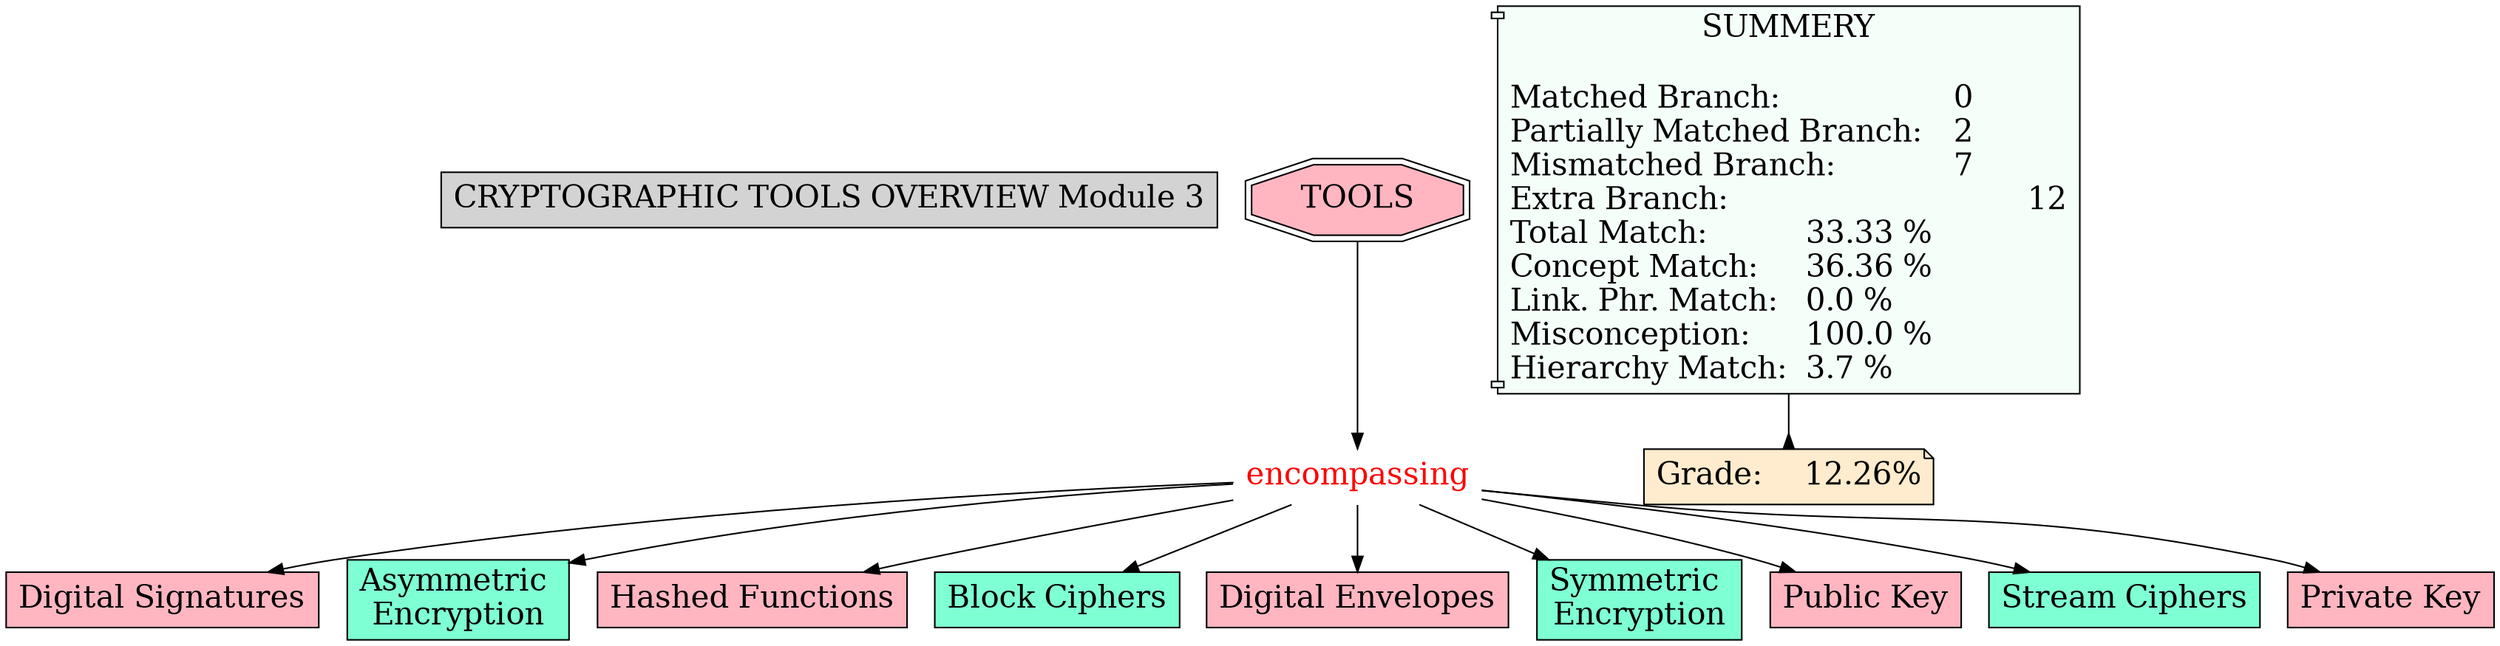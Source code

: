 // The Round Table
digraph {
	"1S3Z7P3NP-91HYWR-9V7" [label="CRYPTOGRAPHIC TOOLS OVERVIEW Module 3" Gsplines=true fontsize=20 shape=rect style=filled]
	"1S48NL75W-JTZRK7-V77" [label=encompassing Gsplines=true fontcolor=red fontsize=20 shape=none]
	"1S46NXV21-2B66DJ1-GMH" [label="Digital Signatures
" Gsplines=true fillcolor="#FFB6C1" fontsize=20 shape=rect style=filled]
	"1S48NL75W-JTZRK7-V77" -> "1S46NXV21-2B66DJ1-GMH" [constraint=true]
	"1S48NKL9N-2D1GYKV-V69" [label=TOOLS Gsplines=true fillcolor="#FFB6C1" fontsize=20 shape=doubleoctagon style=filled]
	"1S48NL75W-JTZRK7-V77" [label=encompassing Gsplines=true fontcolor=red fontsize=20 shape=none]
	"1S48NKL9N-2D1GYKV-V69" -> "1S48NL75W-JTZRK7-V77" [constraint=true]
	"1S48NL75W-JTZRK7-V77" [label=encompassing Gsplines=true fontcolor=red fontsize=20 shape=none]
	"1S46NZP1N-25WL1CK-GPW" [label="Asymmetric 
Encryption" Gsplines=true fillcolor=aquamarine fontsize=20 shape=rect style=filled]
	"1S48NL75W-JTZRK7-V77" -> "1S46NZP1N-25WL1CK-GPW" [constraint=true]
	"1S48NL75W-JTZRK7-V77" [label=encompassing Gsplines=true fontcolor=red fontsize=20 shape=none]
	"1S46P02R4-1C3YQN0-GQQ" [label="Hashed Functions
" Gsplines=true fillcolor="#FFB6C1" fontsize=20 shape=rect style=filled]
	"1S48NL75W-JTZRK7-V77" -> "1S46P02R4-1C3YQN0-GQQ" [constraint=true]
	"1S48NL75W-JTZRK7-V77" [label=encompassing Gsplines=true fontcolor=red fontsize=20 shape=none]
	"1S3Z7P679-1N2HWT6-9VD" [label="Block Ciphers
" Gsplines=true fillcolor=aquamarine fontsize=20 shape=rect style=filled]
	"1S48NL75W-JTZRK7-V77" -> "1S3Z7P679-1N2HWT6-9VD" [constraint=true]
	"1S48NL75W-JTZRK7-V77" [label=encompassing Gsplines=true fontcolor=red fontsize=20 shape=none]
	"1S46NXHZN-VY26RC-GKT" [label="Digital Envelopes
" Gsplines=true fillcolor="#FFB6C1" fontsize=20 shape=rect style=filled]
	"1S48NL75W-JTZRK7-V77" -> "1S46NXHZN-VY26RC-GKT" [constraint=true]
	"1S48NL75W-JTZRK7-V77" [label=encompassing Gsplines=true fontcolor=red fontsize=20 shape=none]
	"1S46NXWYK-MZVK22-GMM" [label="Symmetric 
Encryption" Gsplines=true fillcolor=aquamarine fontsize=20 shape=rect style=filled]
	"1S48NL75W-JTZRK7-V77" -> "1S46NXWYK-MZVK22-GMM" [constraint=true]
	"1S48NL75W-JTZRK7-V77" [label=encompassing Gsplines=true fontcolor=red fontsize=20 shape=none]
	"1S46NXYBW-J7GSHQ-GMR" [label="Public Key
" Gsplines=true fillcolor="#FFB6C1" fontsize=20 shape=rect style=filled]
	"1S48NL75W-JTZRK7-V77" -> "1S46NXYBW-J7GSHQ-GMR" [constraint=true]
	"1S48NL75W-JTZRK7-V77" [label=encompassing Gsplines=true fontcolor=red fontsize=20 shape=none]
	"1S3Z7P7K5-26225WL-9VJ" [label="Stream Ciphers
" Gsplines=true fillcolor=aquamarine fontsize=20 shape=rect style=filled]
	"1S48NL75W-JTZRK7-V77" -> "1S3Z7P7K5-26225WL-9VJ" [constraint=true]
	"1S48NL75W-JTZRK7-V77" [label=encompassing Gsplines=true fontcolor=red fontsize=20 shape=none]
	"1S46P0F80-20SPKQW-GRD" [label="Private Key
" Gsplines=true fillcolor="#FFB6C1" fontsize=20 shape=rect style=filled]
	"1S48NL75W-JTZRK7-V77" -> "1S46P0F80-20SPKQW-GRD" [constraint=true]
	Stat [label="SUMMERY

Matched Branch:			0\lPartially Matched Branch:	2\lMismatched Branch:		7\lExtra Branch:				12\lTotal Match:		33.33 %\lConcept Match:	36.36 %\lLink. Phr. Match:	0.0 %\lMisconception:	100.0 %\lHierarchy Match:	3.7 %\l" Gsplines=true fillcolor="#F5FFFA" fontsize=20 shape=component style=filled]
	Grade [label="Grade:	12.26%" Gsplines=true fillcolor="#FFEBCD" fontsize=20 shape=note style=filled]
	Stat -> Grade [arrowhead=inv color=black constraint=true]
}
